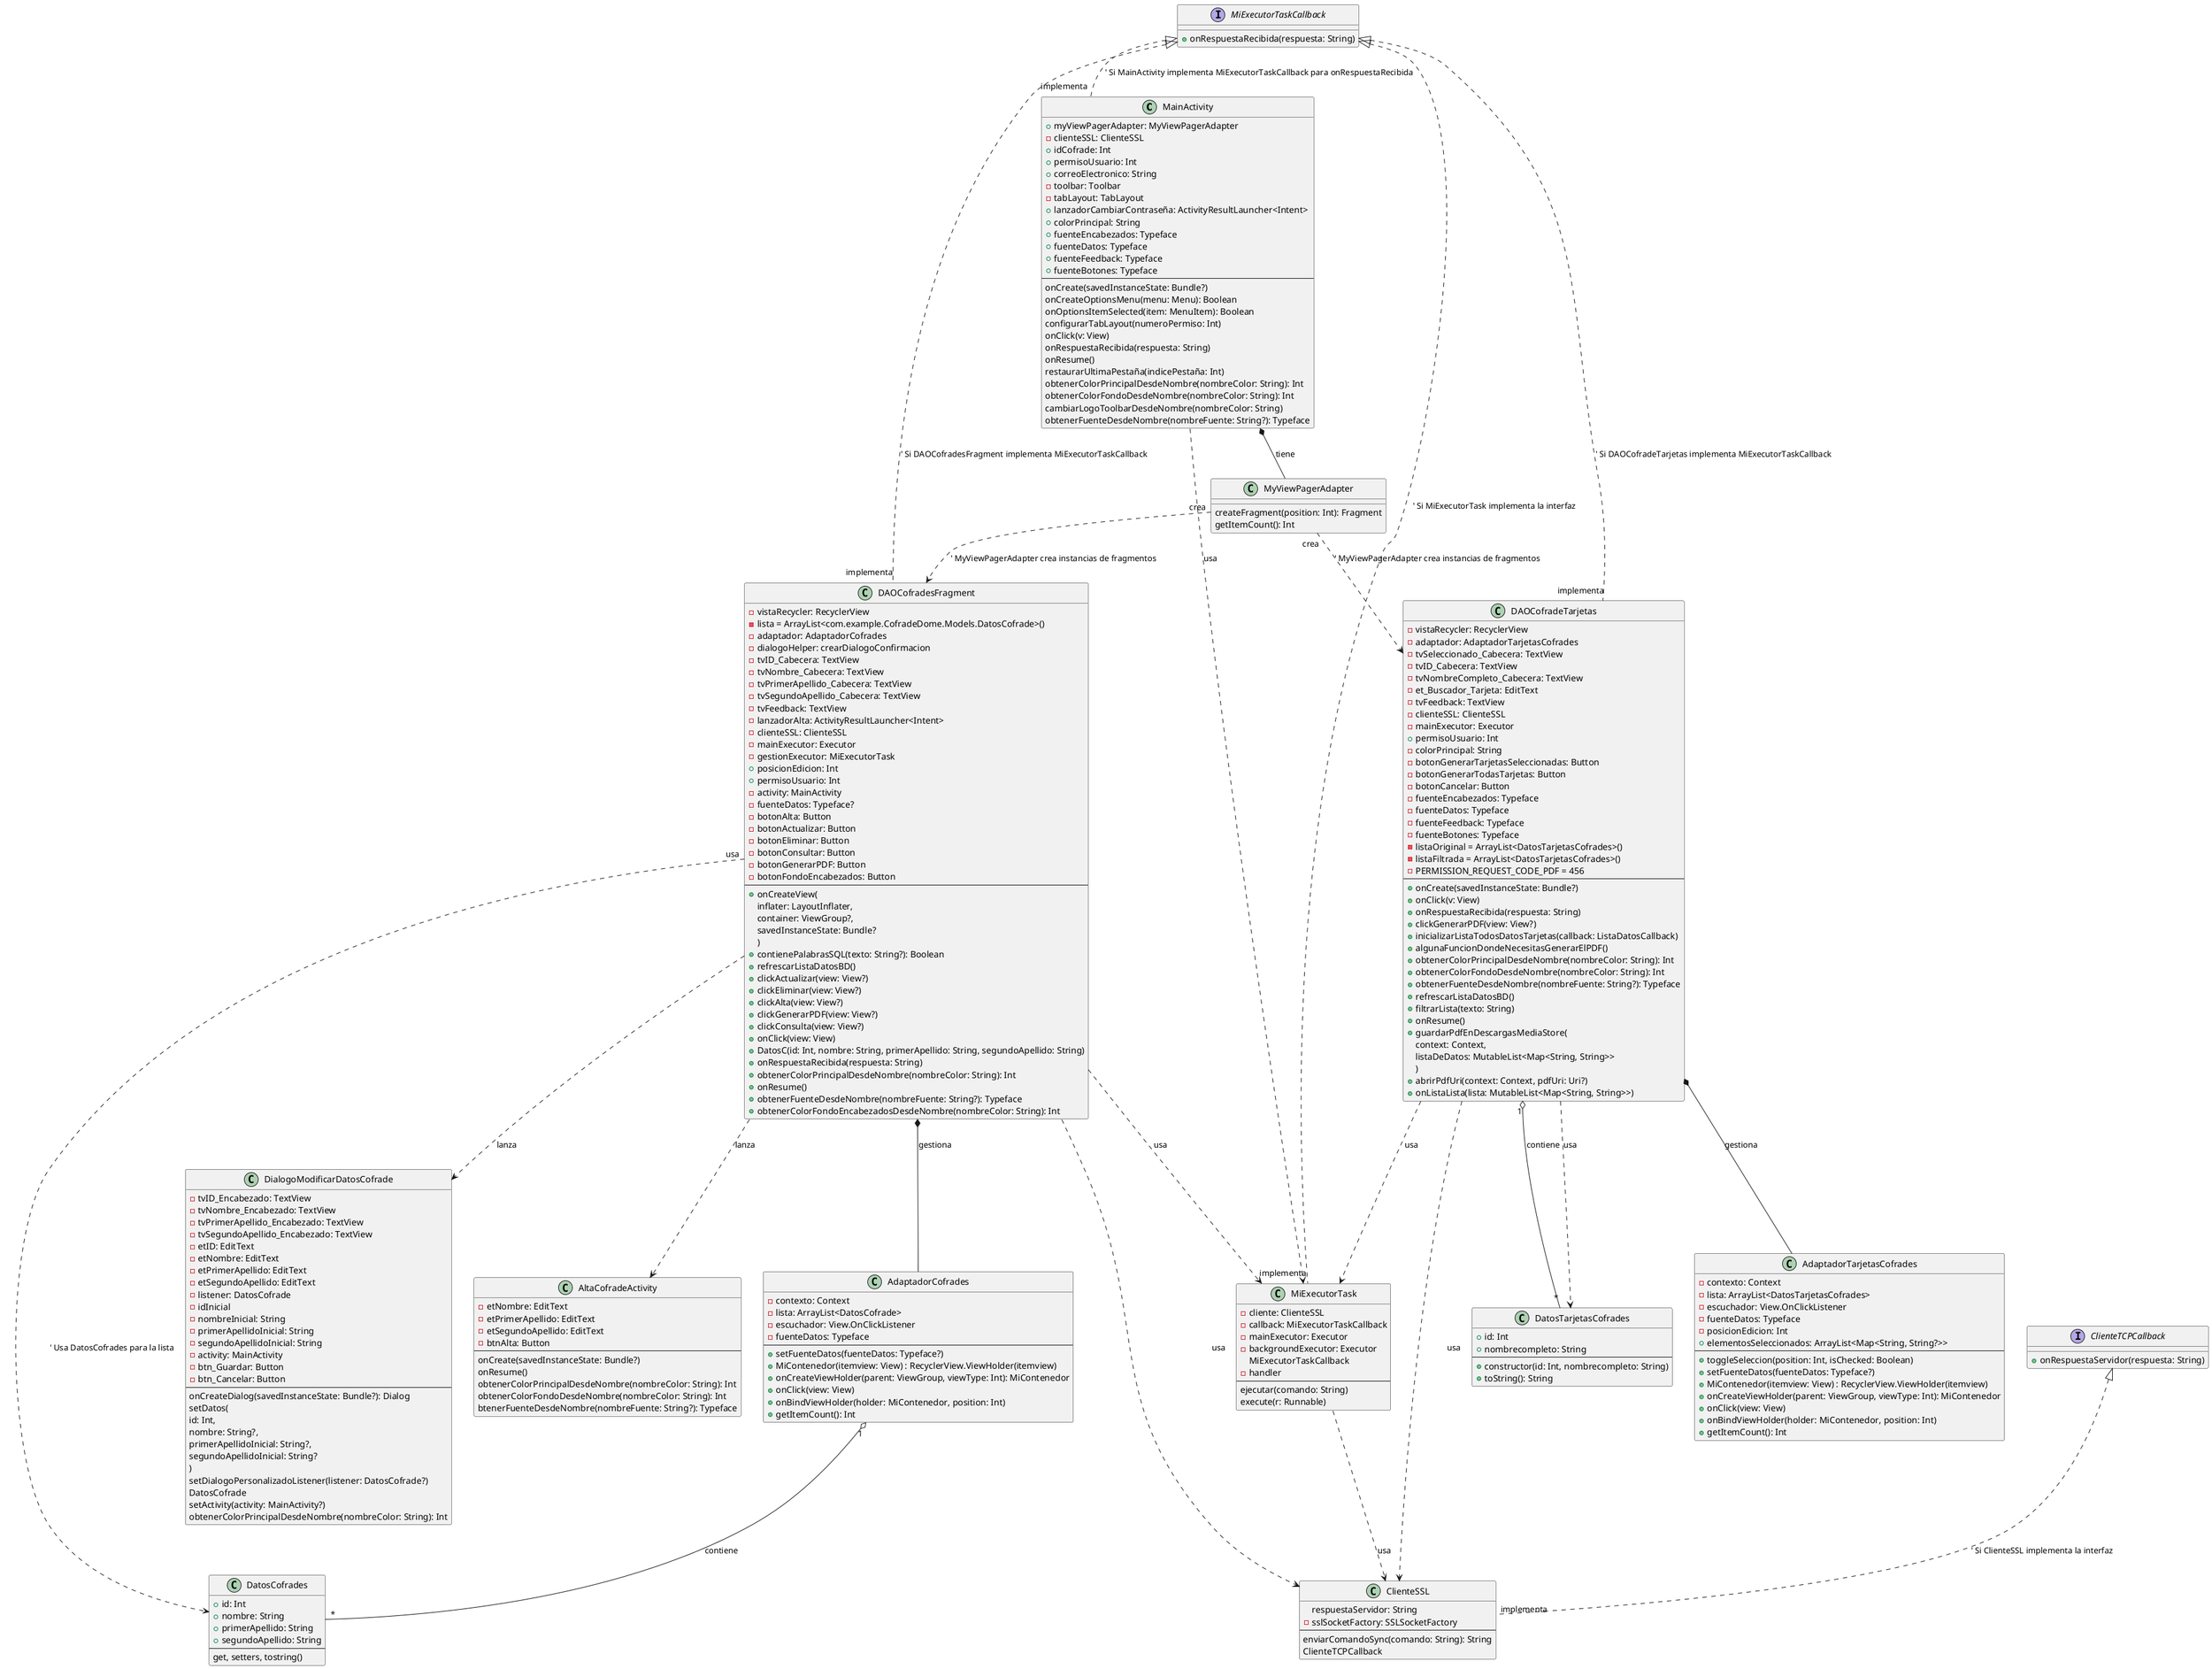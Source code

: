 @startuml
' Diagrama de Clases - Módulo Cofrades de CofradeDome
' Representa la estructura general de la aplicación.

top to bottom direction

' Clases modulo Cofrades

class MainActivity{
    + myViewPagerAdapter: MyViewPagerAdapter
    - clienteSSL: ClienteSSL
    + idCofrade: Int
    + permisoUsuario: Int
    + correoElectronico: String
    - toolbar: Toolbar
    - tabLayout: TabLayout
    + lanzadorCambiarContraseña: ActivityResultLauncher<Intent>
    + colorPrincipal: String
    + fuenteEncabezados: Typeface
    + fuenteDatos: Typeface
    + fuenteFeedback: Typeface
    + fuenteBotones: Typeface
    --
    onCreate(savedInstanceState: Bundle?)
    onCreateOptionsMenu(menu: Menu): Boolean
    onOptionsItemSelected(item: MenuItem): Boolean
    configurarTabLayout(numeroPermiso: Int)
    onClick(v: View)
    onRespuestaRecibida(respuesta: String)
    onResume()
    restaurarUltimaPestaña(indicePestaña: Int)
    obtenerColorPrincipalDesdeNombre(nombreColor: String): Int
    obtenerColorFondoDesdeNombre(nombreColor: String): Int
    cambiarLogoToolbarDesdeNombre(nombreColor: String)
    obtenerFuenteDesdeNombre(nombreFuente: String?): Typeface
}

class MyViewPagerAdapter{
    createFragment(position: Int): Fragment
    getItemCount(): Int
}

class DatosCofrades{
    + id: Int
    + nombre: String
    + primerApellido: String
    + segundoApellido: String
    --
    get, setters, tostring()
}

class AdaptadorCofrades{
    - contexto: Context
    - lista: ArrayList<DatosCofrade>
    - escuchador: View.OnClickListener
    - fuenteDatos: Typeface
    --
    + setFuenteDatos(fuenteDatos: Typeface?)
    + MiContenedor(itemview: View) : RecyclerView.ViewHolder(itemview)
    + onCreateViewHolder(parent: ViewGroup, viewType: Int): MiContenedor
    + onClick(view: View)
    + onBindViewHolder(holder: MiContenedor, position: Int)
    + getItemCount(): Int
}

class DialogoModificarDatosCofrade{
    - tvID_Encabezado: TextView
    - tvNombre_Encabezado: TextView
    - tvPrimerApellido_Encabezado: TextView
    - tvSegundoApellido_Encabezado: TextView
    - etID: EditText
    - etNombre: EditText
    - etPrimerApellido: EditText
    - etSegundoApellido: EditText
    - listener: DatosCofrade
    - idInicial
    - nombreInicial: String
    - primerApellidoInicial: String
    - segundoApellidoInicial: String
    - activity: MainActivity
    - btn_Guardar: Button
    - btn_Cancelar: Button
    --
    onCreateDialog(savedInstanceState: Bundle?): Dialog
    setDatos(
            id: Int,
            nombre: String?,
            primerApellidoInicial: String?,
            segundoApellidoInicial: String?
        )
    setDialogoPersonalizadoListener(listener: DatosCofrade?)
    DatosCofrade
    setActivity(activity: MainActivity?)
    obtenerColorPrincipalDesdeNombre(nombreColor: String): Int
}

class AltaCofradeActivity{
    - etNombre: EditText
    - etPrimerApellido: EditText
    - etSegundoApellido: EditText
    - btnAlta: Button
    --
    onCreate(savedInstanceState: Bundle?)
    onResume()
    obtenerColorPrincipalDesdeNombre(nombreColor: String): Int
    obtenerColorFondoDesdeNombre(nombreColor: String): Int
    btenerFuenteDesdeNombre(nombreFuente: String?): Typeface
}

class DAOCofradesFragment{
      - vistaRecycler: RecyclerView
      - lista = ArrayList<com.example.CofradeDome.Models.DatosCofrade>()
      - adaptador: AdaptadorCofrades
      - dialogoHelper: crearDialogoConfirmacion
      - tvID_Cabecera: TextView
      - tvNombre_Cabecera: TextView
      - tvPrimerApellido_Cabecera: TextView
      - tvSegundoApellido_Cabecera: TextView
      - tvFeedback: TextView
      - lanzadorAlta: ActivityResultLauncher<Intent>
      - clienteSSL: ClienteSSL
      - mainExecutor: Executor
      - gestionExecutor: MiExecutorTask
      + posicionEdicion: Int
      + permisoUsuario: Int
      - activity: MainActivity
      - fuenteDatos: Typeface?
      - botonAlta: Button
      - botonActualizar: Button
      - botonEliminar: Button
      - botonConsultar: Button
      - botonGenerarPDF: Button
      - botonFondoEncabezados: Button
    --
    + onCreateView(
            inflater: LayoutInflater,
            container: ViewGroup?,
            savedInstanceState: Bundle?
        )
    + contienePalabrasSQL(texto: String?): Boolean
    + refrescarListaDatosBD()
    + clickActualizar(view: View?)
    + clickEliminar(view: View?)
    + clickAlta(view: View?)
    + clickGenerarPDF(view: View?)
    + clickConsulta(view: View?)
    + onClick(view: View)
    + DatosC(id: Int, nombre: String, primerApellido: String, segundoApellido: String)
    + onRespuestaRecibida(respuesta: String)
    + obtenerColorPrincipalDesdeNombre(nombreColor: String): Int
    + onResume()
    + obtenerFuenteDesdeNombre(nombreFuente: String?): Typeface
    + obtenerColorFondoEncabezadosDesdeNombre(nombreColor: String): Int
}


class DatosTarjetasCofrades {
    + id: Int
    + nombrecompleto: String
    --
    + constructor(id: Int, nombrecompleto: String)
    + toString(): String
}

class AdaptadorTarjetasCofrades{
    - contexto: Context
    - lista: ArrayList<DatosTarjetasCofrades>
    - escuchador: View.OnClickListener
    - fuenteDatos: Typeface
    - posicionEdicion: Int
    + elementosSeleccionados: ArrayList<Map<String, String?>>
    --
    + toggleSeleccion(position: Int, isChecked: Boolean)
    + setFuenteDatos(fuenteDatos: Typeface?)
    + MiContenedor(itemview: View) : RecyclerView.ViewHolder(itemview)
    + onCreateViewHolder(parent: ViewGroup, viewType: Int): MiContenedor
    + onClick(view: View)
    + onBindViewHolder(holder: MiContenedor, position: Int)
    + getItemCount(): Int
}

class DAOCofradeTarjetas{
    - vistaRecycler: RecyclerView
    - adaptador: AdaptadorTarjetasCofrades
    - tvSeleccionado_Cabecera: TextView
    - tvID_Cabecera: TextView
    - tvNombreCompleto_Cabecera: TextView
    - et_Buscador_Tarjeta: EditText
    - tvFeedback: TextView
    - clienteSSL: ClienteSSL
    - mainExecutor: Executor
    + permisoUsuario: Int
    - colorPrincipal: String
    - botonGenerarTarjetasSeleccionadas: Button
    - botonGenerarTodasTarjetas: Button
    -  botonCancelar: Button
    - fuenteEncabezados: Typeface
    - fuenteDatos: Typeface
    - fuenteFeedback: Typeface
    - fuenteBotones: Typeface
    - listaOriginal = ArrayList<DatosTarjetasCofrades>()
    - listaFiltrada = ArrayList<DatosTarjetasCofrades>()
    - PERMISSION_REQUEST_CODE_PDF = 456
    --
    + onCreate(savedInstanceState: Bundle?)
    + onClick(v: View)
    + onRespuestaRecibida(respuesta: String)
    + clickGenerarPDF(view: View?)
    + inicializarListaTodosDatosTarjetas(callback: ListaDatosCallback)
    + algunaFuncionDondeNecesitasGenerarElPDF()
    + obtenerColorPrincipalDesdeNombre(nombreColor: String): Int
    + obtenerColorFondoDesdeNombre(nombreColor: String): Int
    + obtenerFuenteDesdeNombre(nombreFuente: String?): Typeface
    + refrescarListaDatosBD()
    + filtrarLista(texto: String)
    + onResume()
    +  guardarPdfEnDescargasMediaStore(
              context: Context,
              listaDeDatos: MutableList<Map<String, String>>
          )
    + abrirPdfUri(context: Context, pdfUri: Uri?)
    + onListaLista(lista: MutableList<Map<String, String>>)
}

class MiExecutorTask{
     - cliente: ClienteSSL
     - callback: MiExecutorTaskCallback
     - mainExecutor: Executor
     - backgroundExecutor: Executor
     MiExecutorTaskCallback
     - handler
    --
     ejecutar(comando: String)
     execute(r: Runnable)
}

class ClienteSSL{
    respuestaServidor: String
    - sslSocketFactory: SSLSocketFactory
    --
    enviarComandoSync(comando: String): String
    ClienteTCPCallback
}


interface MiExecutorTaskCallback {
    + onRespuestaRecibida(respuesta: String)
}

interface ClienteTCPCallback {
    + onRespuestaServidor(respuesta: String)
}

' Relaciones entre clases

' Navegación y estructura principal
MainActivity *-- MyViewPagerAdapter : "tiene"
MainActivity ..> MiExecutorTask : "usa"
MyViewPagerAdapter ..> DAOCofradesFragment : "crea" ' MyViewPagerAdapter crea instancias de fragmentos
MyViewPagerAdapter ..> DAOCofradeTarjetas : "crea" ' MyViewPagerAdapter crea instancias de fragmentos

' Comunicación Cliente-Servidor
MiExecutorTask ..> ClienteSSL : "usa"
ClienteSSL .up.|> ClienteTCPCallback : "implementa" ' Si ClienteSSL implementa la interfaz
MiExecutorTask .up.|> MiExecutorTaskCallback : "implementa" ' Si MiExecutorTask implementa la interfaz

' Módulos de gestión de Cofrades
DAOCofradesFragment *-- AdaptadorCofrades : "gestiona"
DAOCofradesFragment ..> ClienteSSL : "usa"
DAOCofradesFragment ..> MiExecutorTask : "usa"
DAOCofradesFragment ..> DatosCofrades : "usa" ' Usa DatosCofrades para la lista
DAOCofradesFragment ..> DialogoModificarDatosCofrade : "lanza"
DAOCofradesFragment ..> AltaCofradeActivity : "lanza"

' Módulos de gestión de Tarjetas
DAOCofradeTarjetas *-- AdaptadorTarjetasCofrades : "gestiona"
DAOCofradeTarjetas ..> ClienteSSL : "usa"
DAOCofradeTarjetas ..> MiExecutorTask : "usa"
DAOCofradeTarjetas "1" o-- "*" DatosTarjetasCofrades : "contiene"
DAOCofradeTarjetas ..> DatosTarjetasCofrades : "usa"

' Relaciones de datos y UI
AdaptadorCofrades "1" o-- "*" DatosCofrades : "contiene"

' Relaciones de implementación de callbacks
MainActivity .up.|> MiExecutorTaskCallback : "implementa" ' Si MainActivity implementa MiExecutorTaskCallback para onRespuestaRecibida
DAOCofradesFragment .up.|> MiExecutorTaskCallback : "implementa" ' Si DAOCofradesFragment implementa MiExecutorTaskCallback
DAOCofradeTarjetas .up.|> MiExecutorTaskCallback : "implementa" ' Si DAOCofradeTarjetas implementa MiExecutorTaskCallback

' Si DialogoModificarDatosCofrade.listener es implementado por DAOCofradesFragment
' Y asumiendo que DatosCofrade en el listener es una INTERFAZ:
' DialogoModificarDatosCofrade ..> DatosCofrade : "notifica_a"
' DAOCofradesFragment .up.|> DatosCofrade : "implementa_listener"

top to bottom direction

@enduml